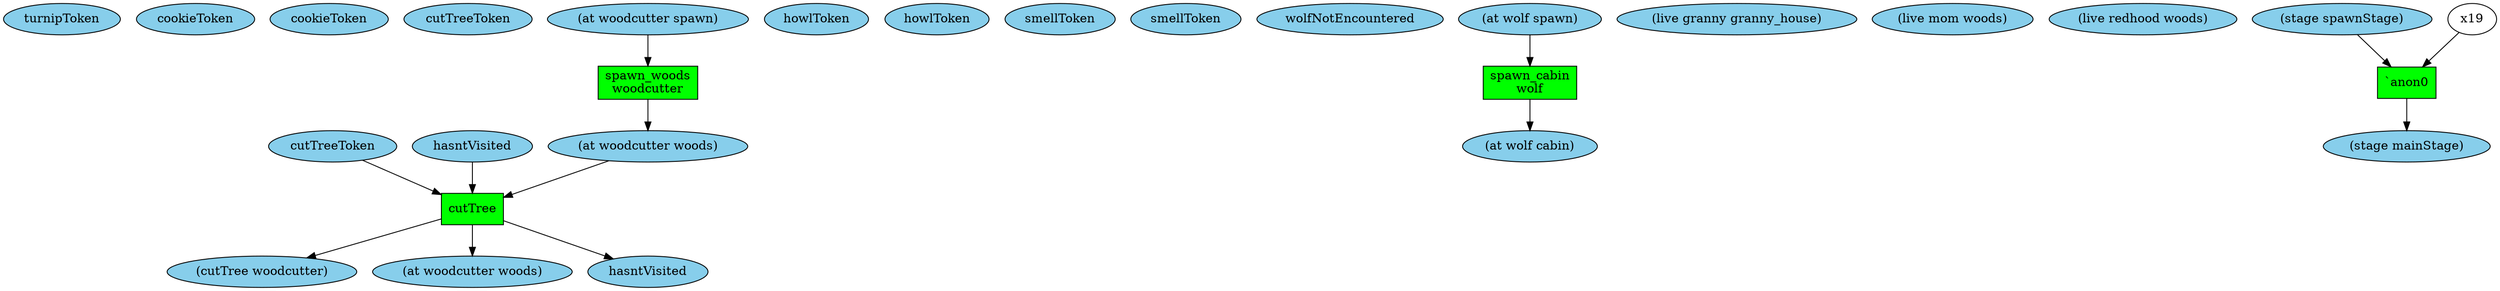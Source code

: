 digraph {
x16 [style=filled,fillcolor=skyblue,label="turnipToken"];
x15 [style=filled,fillcolor=skyblue,label="cookieToken"];
x14 [style=filled,fillcolor=skyblue,label="cookieToken"];
x13 [style=filled,fillcolor=skyblue,label="cutTreeToken"];
x12 [style=filled,fillcolor=skyblue,label="cutTreeToken"];
x11 [style=filled,fillcolor=skyblue,label="howlToken"];
x10 [style=filled,fillcolor=skyblue,label="howlToken"];
x9 [style=filled,fillcolor=skyblue,label="smellToken"];
x8 [style=filled,fillcolor=skyblue,label="smellToken"];
x7 [style=filled,fillcolor=skyblue,label="wolfNotEncountered"];
x6 [style=filled,fillcolor=skyblue,label="hasntVisited"];
x5 [style=filled,fillcolor=skyblue,label="(at wolf spawn)"];
x4 [style=filled,fillcolor=skyblue,label="(at woodcutter spawn)"];
x3 [style=filled,fillcolor=skyblue,label="(live granny granny_house)"];
x2 [style=filled,fillcolor=skyblue,label="(live mom woods)"];
x1 [style=filled,fillcolor=skyblue,label="(live redhood woods)"];
x0 [style=filled,fillcolor=skyblue,label="(stage spawnStage)"];
t0 [shape=box,style=filled,fillcolor=green,label="spawn_cabin\nwolf"];
x17 [style=filled,fillcolor=skyblue,label="(at wolf cabin)"];
x5 -> t0;
t0 -> x17;
t1 [shape=box,style=filled,fillcolor=green,label="spawn_woods\nwoodcutter"];
x18 [style=filled,fillcolor=skyblue,label="(at woodcutter woods)"];
x4 -> t1;
t1 -> x18;
t2 [shape=box,style=filled,fillcolor=green,label="`anon0\n"];
x20 [style=filled,fillcolor=skyblue,label="(stage mainStage)"];
x0 -> t2;
x19 -> t2;
t2 -> x20;
t3 [shape=box,style=filled,fillcolor=green,label="cutTree\n"];
x23 [style=filled,fillcolor=skyblue,label="(cutTree woodcutter)"];
x22 [style=filled,fillcolor=skyblue,label="(at woodcutter woods)"];
x21 [style=filled,fillcolor=skyblue,label="hasntVisited"];
x6 -> t3;
x18 -> t3;
x12 -> t3;
t3 -> x23;
t3 -> x22;
t3 -> x21;
}